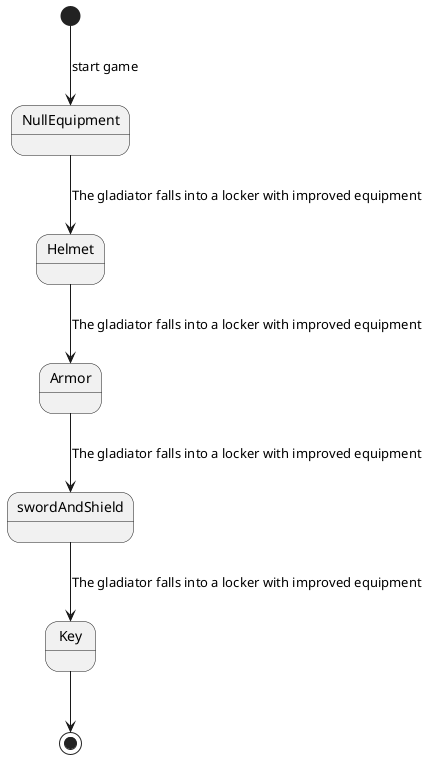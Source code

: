 @startuml

[*] --> NullEquipment: start game

NullEquipment --> Helmet : The gladiator falls into a locker with improved equipment

Helmet --> Armor: The gladiator falls into a locker with improved equipment

Armor --> swordAndShield: The gladiator falls into a locker with improved equipment

swordAndShield --> Key: The gladiator falls into a locker with improved equipment

Key --> [*]
@enduml